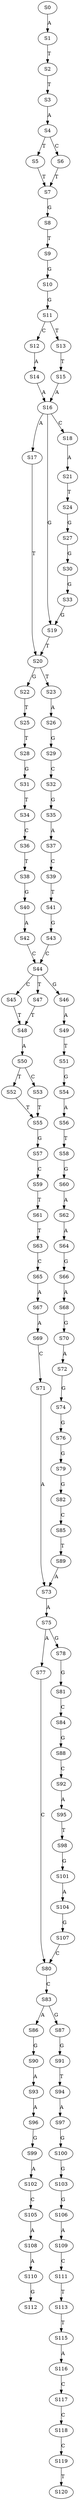 strict digraph  {
	S0 -> S1 [ label = A ];
	S1 -> S2 [ label = T ];
	S2 -> S3 [ label = T ];
	S3 -> S4 [ label = A ];
	S4 -> S5 [ label = T ];
	S4 -> S6 [ label = C ];
	S5 -> S7 [ label = T ];
	S6 -> S7 [ label = T ];
	S7 -> S8 [ label = G ];
	S8 -> S9 [ label = T ];
	S9 -> S10 [ label = G ];
	S10 -> S11 [ label = G ];
	S11 -> S12 [ label = C ];
	S11 -> S13 [ label = T ];
	S12 -> S14 [ label = A ];
	S13 -> S15 [ label = T ];
	S14 -> S16 [ label = A ];
	S15 -> S16 [ label = A ];
	S16 -> S17 [ label = A ];
	S16 -> S18 [ label = C ];
	S16 -> S19 [ label = G ];
	S17 -> S20 [ label = T ];
	S18 -> S21 [ label = A ];
	S19 -> S20 [ label = T ];
	S20 -> S22 [ label = G ];
	S20 -> S23 [ label = T ];
	S21 -> S24 [ label = T ];
	S22 -> S25 [ label = T ];
	S23 -> S26 [ label = A ];
	S24 -> S27 [ label = G ];
	S25 -> S28 [ label = T ];
	S26 -> S29 [ label = G ];
	S27 -> S30 [ label = G ];
	S28 -> S31 [ label = G ];
	S29 -> S32 [ label = C ];
	S30 -> S33 [ label = G ];
	S31 -> S34 [ label = T ];
	S32 -> S35 [ label = G ];
	S33 -> S19 [ label = G ];
	S34 -> S36 [ label = C ];
	S35 -> S37 [ label = A ];
	S36 -> S38 [ label = T ];
	S37 -> S39 [ label = C ];
	S38 -> S40 [ label = G ];
	S39 -> S41 [ label = T ];
	S40 -> S42 [ label = A ];
	S41 -> S43 [ label = G ];
	S42 -> S44 [ label = C ];
	S43 -> S44 [ label = C ];
	S44 -> S45 [ label = C ];
	S44 -> S46 [ label = G ];
	S44 -> S47 [ label = T ];
	S45 -> S48 [ label = T ];
	S46 -> S49 [ label = A ];
	S47 -> S48 [ label = T ];
	S48 -> S50 [ label = A ];
	S49 -> S51 [ label = T ];
	S50 -> S52 [ label = T ];
	S50 -> S53 [ label = C ];
	S51 -> S54 [ label = G ];
	S52 -> S55 [ label = T ];
	S53 -> S55 [ label = T ];
	S54 -> S56 [ label = A ];
	S55 -> S57 [ label = G ];
	S56 -> S58 [ label = T ];
	S57 -> S59 [ label = C ];
	S58 -> S60 [ label = G ];
	S59 -> S61 [ label = T ];
	S60 -> S62 [ label = A ];
	S61 -> S63 [ label = T ];
	S62 -> S64 [ label = A ];
	S63 -> S65 [ label = C ];
	S64 -> S66 [ label = G ];
	S65 -> S67 [ label = A ];
	S66 -> S68 [ label = A ];
	S67 -> S69 [ label = A ];
	S68 -> S70 [ label = G ];
	S69 -> S71 [ label = C ];
	S70 -> S72 [ label = A ];
	S71 -> S73 [ label = A ];
	S72 -> S74 [ label = G ];
	S73 -> S75 [ label = A ];
	S74 -> S76 [ label = G ];
	S75 -> S77 [ label = A ];
	S75 -> S78 [ label = G ];
	S76 -> S79 [ label = G ];
	S77 -> S80 [ label = C ];
	S78 -> S81 [ label = G ];
	S79 -> S82 [ label = G ];
	S80 -> S83 [ label = C ];
	S81 -> S84 [ label = C ];
	S82 -> S85 [ label = C ];
	S83 -> S86 [ label = A ];
	S83 -> S87 [ label = G ];
	S84 -> S88 [ label = G ];
	S85 -> S89 [ label = T ];
	S86 -> S90 [ label = G ];
	S87 -> S91 [ label = G ];
	S88 -> S92 [ label = C ];
	S89 -> S73 [ label = A ];
	S90 -> S93 [ label = A ];
	S91 -> S94 [ label = T ];
	S92 -> S95 [ label = A ];
	S93 -> S96 [ label = A ];
	S94 -> S97 [ label = A ];
	S95 -> S98 [ label = T ];
	S96 -> S99 [ label = G ];
	S97 -> S100 [ label = G ];
	S98 -> S101 [ label = G ];
	S99 -> S102 [ label = A ];
	S100 -> S103 [ label = G ];
	S101 -> S104 [ label = A ];
	S102 -> S105 [ label = C ];
	S103 -> S106 [ label = G ];
	S104 -> S107 [ label = G ];
	S105 -> S108 [ label = A ];
	S106 -> S109 [ label = A ];
	S107 -> S80 [ label = C ];
	S108 -> S110 [ label = A ];
	S109 -> S111 [ label = C ];
	S110 -> S112 [ label = G ];
	S111 -> S113 [ label = T ];
	S113 -> S115 [ label = T ];
	S115 -> S116 [ label = A ];
	S116 -> S117 [ label = C ];
	S117 -> S118 [ label = C ];
	S118 -> S119 [ label = C ];
	S119 -> S120 [ label = T ];
}
